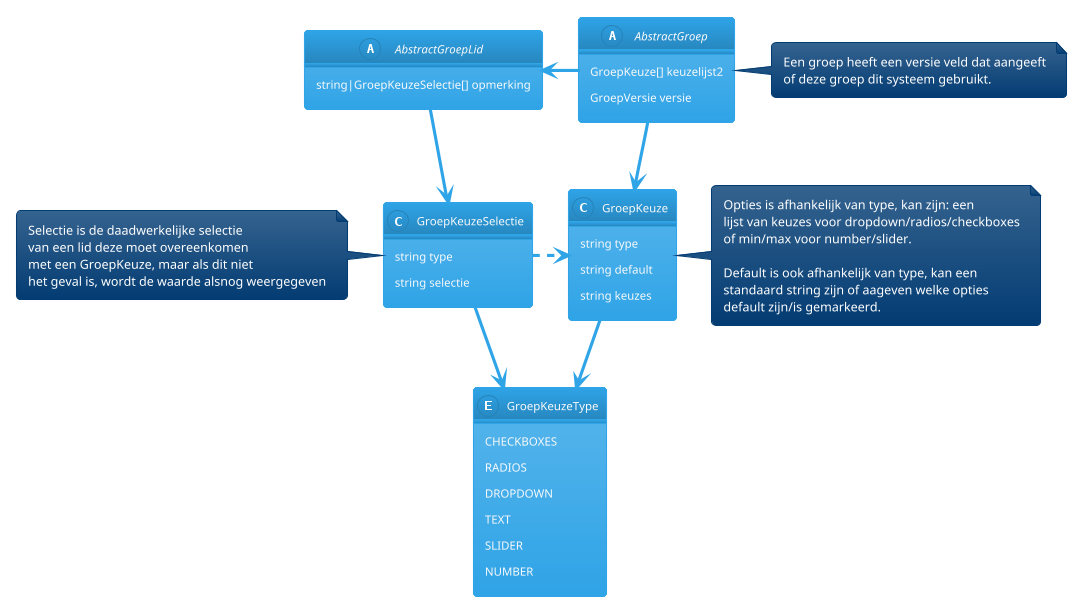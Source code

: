 @startuml
!theme cerulean
abstract class AbstractGroep {
  GroepKeuze[] keuzelijst2
  GroepVersie versie
}

abstract class AbstractGroepLid {
  string|GroepKeuzeSelectie[] opmerking
}

AbstractGroepLid <- AbstractGroep

class GroepKeuze {
  string type
  string default
  string keuzes
}

class GroepKeuzeSelectie {
  string type
  string selectie
}

enum GroepKeuzeType {
  CHECKBOXES
  RADIOS
  DROPDOWN
  TEXT
  SLIDER
  NUMBER
}

GroepKeuze --> GroepKeuzeType
GroepKeuzeSelectie --> GroepKeuzeType

AbstractGroepLid --> GroepKeuzeSelectie

GroepKeuzeSelectie .> GroepKeuze
AbstractGroep --> GroepKeuze

note right of GroepKeuze {
  Opties is afhankelijk van type, kan zijn: een
  lijst van keuzes voor dropdown/radios/checkboxes
  of min/max voor number/slider.

  Default is ook afhankelijk van type, kan een
  standaard string zijn of aageven welke opties
  default zijn/is gemarkeerd.
}

note left of GroepKeuzeSelectie {
  Selectie is de daadwerkelijke selectie
  van een lid deze moet overeenkomen
  met een GroepKeuze, maar als dit niet
  het geval is, wordt de waarde alsnog weergegeven
}

note right of AbstractGroep {
  Een groep heeft een versie veld dat aangeeft
  of deze groep dit systeem gebruikt.
}
@enduml
